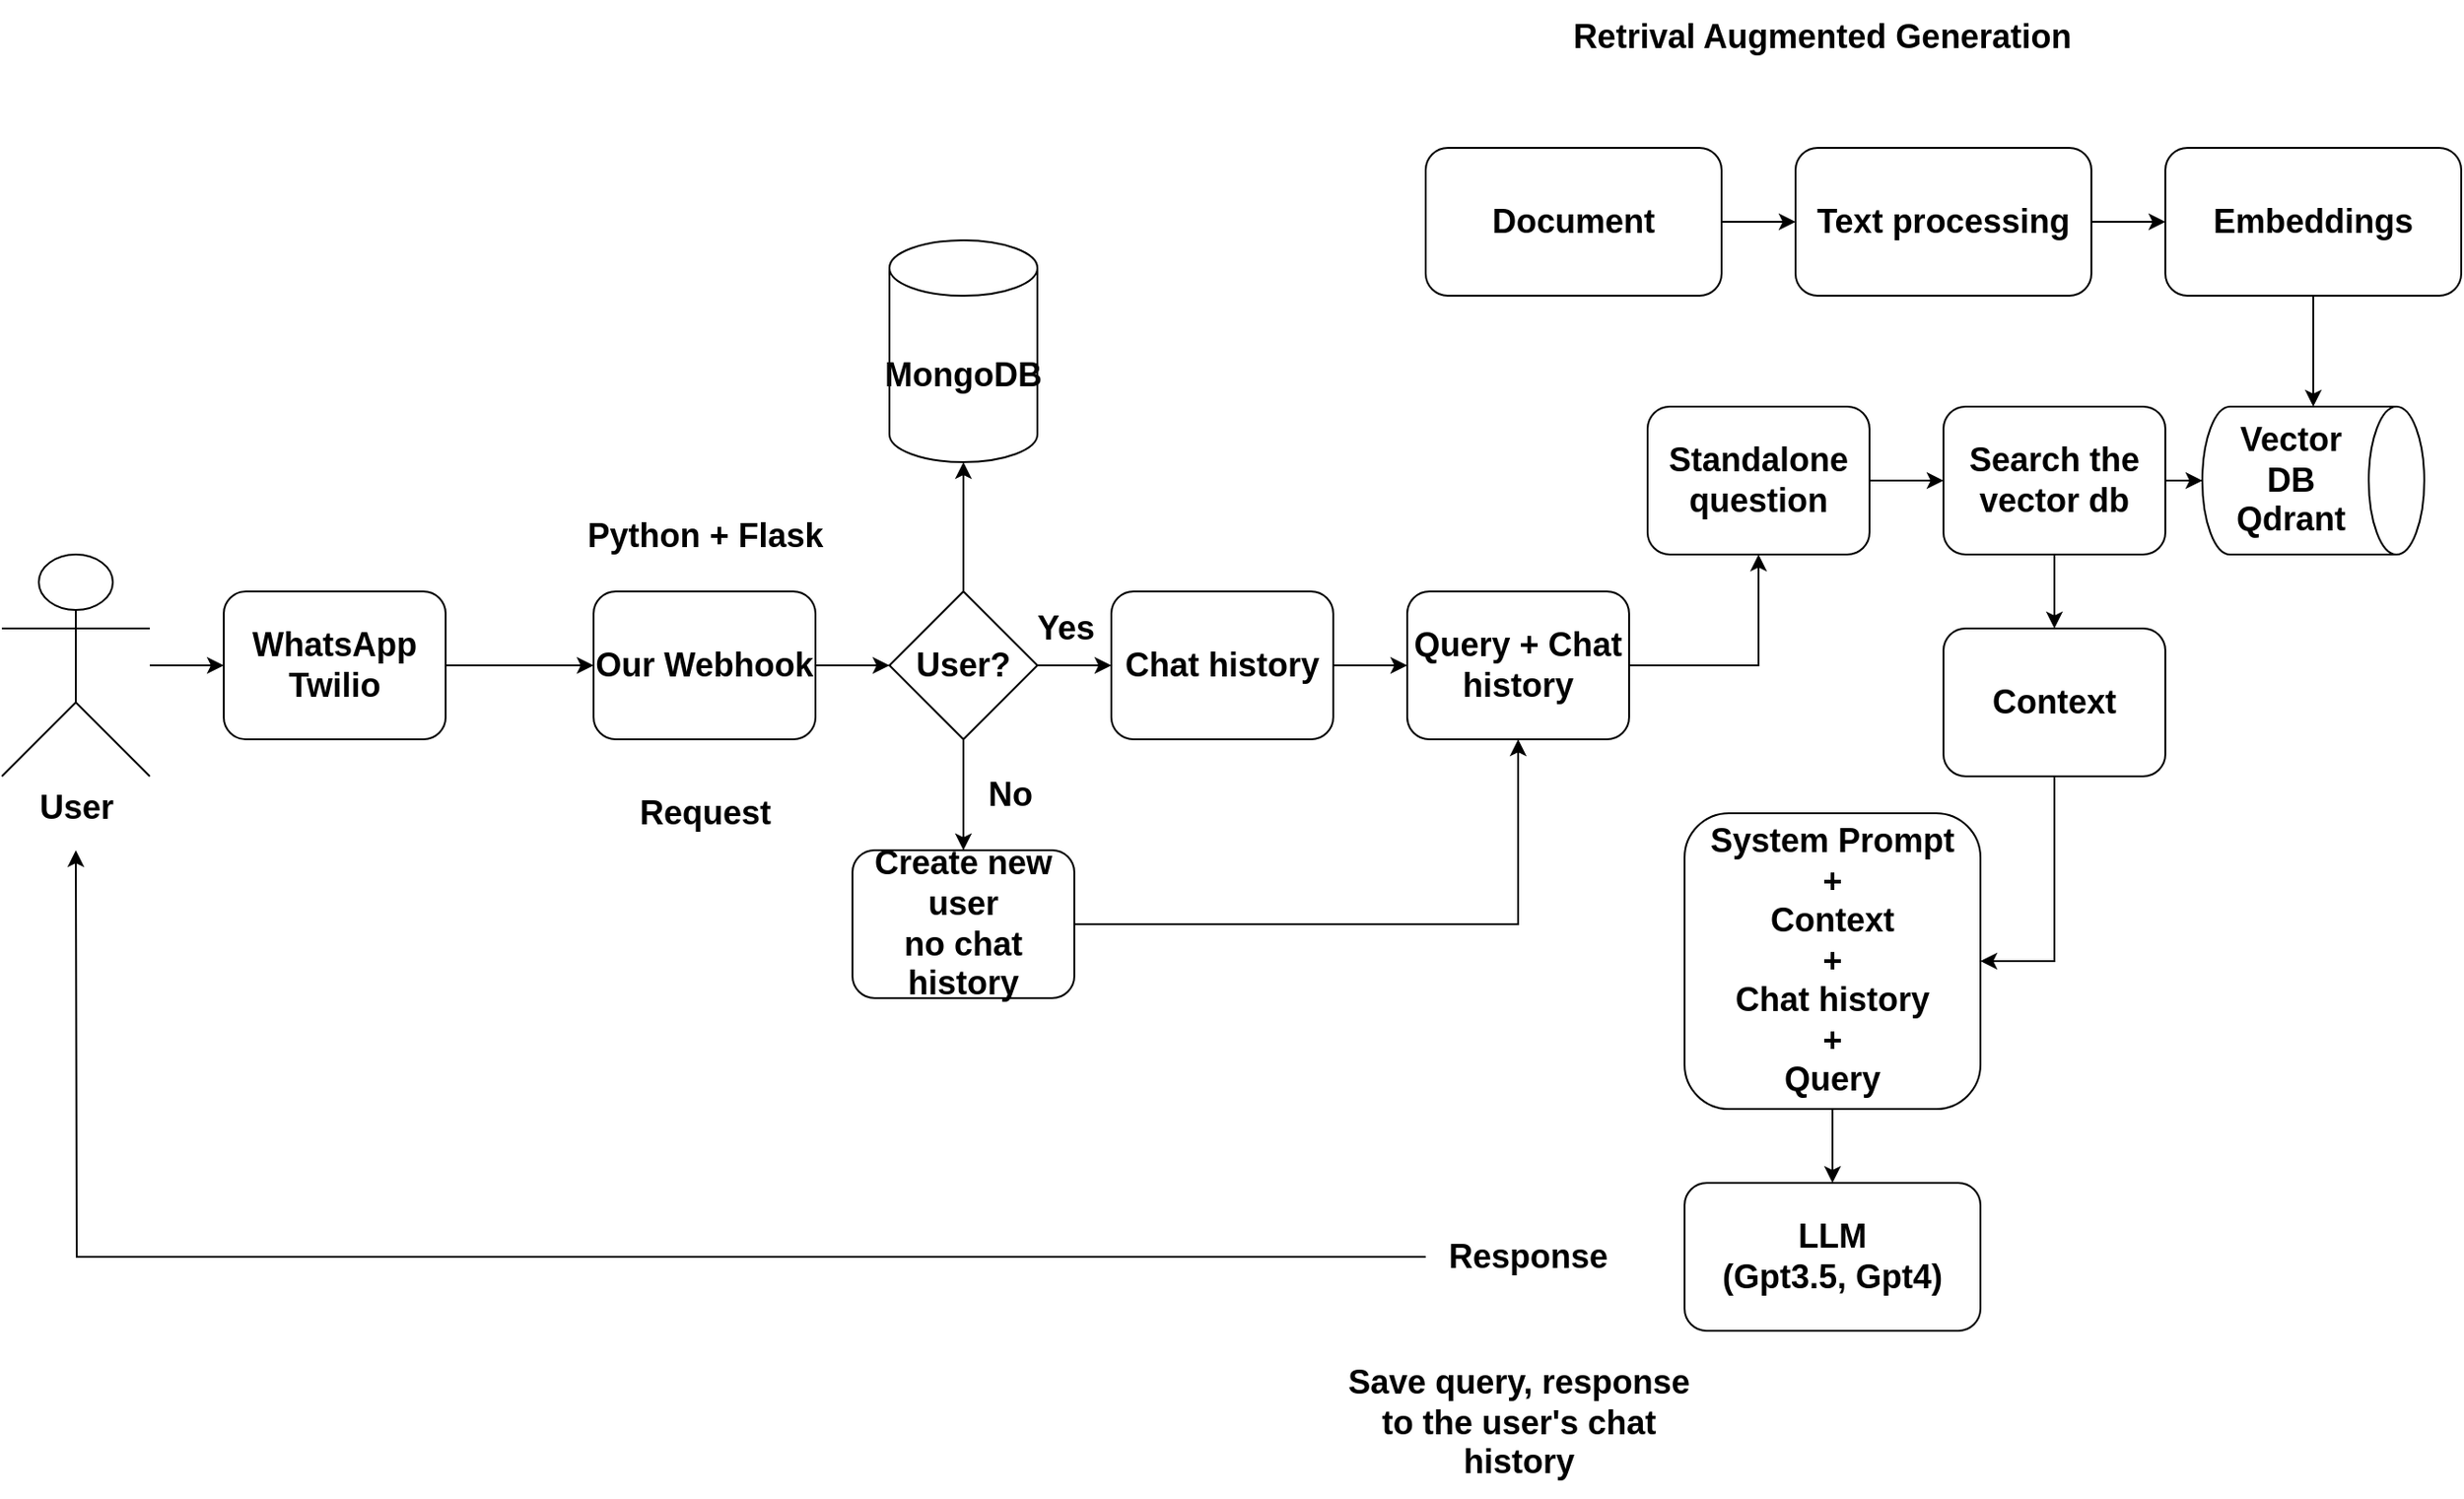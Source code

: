 <mxfile version="24.6.4" type="device">
  <diagram name="Page-1" id="hHzABvkJ2kjhy02HxbDV">
    <mxGraphModel dx="2261" dy="875" grid="1" gridSize="10" guides="1" tooltips="1" connect="1" arrows="1" fold="1" page="1" pageScale="1" pageWidth="827" pageHeight="1169" math="0" shadow="0">
      <root>
        <mxCell id="0" />
        <mxCell id="1" parent="0" />
        <mxCell id="qzmTWsQdhkkjeLgQCsVu-4" value="" style="edgeStyle=orthogonalEdgeStyle;rounded=0;orthogonalLoop=1;jettySize=auto;html=1;" parent="1" source="qzmTWsQdhkkjeLgQCsVu-1" target="qzmTWsQdhkkjeLgQCsVu-2" edge="1">
          <mxGeometry relative="1" as="geometry" />
        </mxCell>
        <mxCell id="qzmTWsQdhkkjeLgQCsVu-1" value="&lt;b&gt;&lt;font style=&quot;font-size: 18px;&quot;&gt;Document&lt;/font&gt;&lt;/b&gt;" style="rounded=1;whiteSpace=wrap;html=1;" parent="1" vertex="1">
          <mxGeometry x="490" y="140" width="160" height="80" as="geometry" />
        </mxCell>
        <mxCell id="qzmTWsQdhkkjeLgQCsVu-5" value="" style="edgeStyle=orthogonalEdgeStyle;rounded=0;orthogonalLoop=1;jettySize=auto;html=1;" parent="1" source="qzmTWsQdhkkjeLgQCsVu-2" target="qzmTWsQdhkkjeLgQCsVu-3" edge="1">
          <mxGeometry relative="1" as="geometry" />
        </mxCell>
        <mxCell id="qzmTWsQdhkkjeLgQCsVu-2" value="&lt;span style=&quot;font-size: 18px;&quot;&gt;&lt;b&gt;Text processing&lt;/b&gt;&lt;/span&gt;" style="rounded=1;whiteSpace=wrap;html=1;" parent="1" vertex="1">
          <mxGeometry x="690" y="140" width="160" height="80" as="geometry" />
        </mxCell>
        <mxCell id="qzmTWsQdhkkjeLgQCsVu-7" value="" style="edgeStyle=orthogonalEdgeStyle;rounded=0;orthogonalLoop=1;jettySize=auto;html=1;" parent="1" source="qzmTWsQdhkkjeLgQCsVu-3" target="qzmTWsQdhkkjeLgQCsVu-6" edge="1">
          <mxGeometry relative="1" as="geometry" />
        </mxCell>
        <mxCell id="qzmTWsQdhkkjeLgQCsVu-3" value="&lt;b&gt;&lt;font style=&quot;font-size: 18px;&quot;&gt;Embeddings&lt;/font&gt;&lt;/b&gt;" style="rounded=1;whiteSpace=wrap;html=1;" parent="1" vertex="1">
          <mxGeometry x="890" y="140" width="160" height="80" as="geometry" />
        </mxCell>
        <mxCell id="qzmTWsQdhkkjeLgQCsVu-6" value="&lt;b&gt;&lt;font style=&quot;font-size: 18px;&quot;&gt;Vector DB&lt;/font&gt;&lt;/b&gt;&lt;div&gt;&lt;b&gt;&lt;font style=&quot;font-size: 18px;&quot;&gt;Qdrant&lt;/font&gt;&lt;/b&gt;&lt;/div&gt;" style="shape=cylinder3;whiteSpace=wrap;html=1;boundedLbl=1;backgroundOutline=1;size=15;direction=south;" parent="1" vertex="1">
          <mxGeometry x="910" y="280" width="120" height="80" as="geometry" />
        </mxCell>
        <mxCell id="Fwh8QjtktjgJN7Zq82JZ-2" value="" style="edgeStyle=orthogonalEdgeStyle;rounded=0;orthogonalLoop=1;jettySize=auto;html=1;" parent="1" source="qzmTWsQdhkkjeLgQCsVu-8" target="Fwh8QjtktjgJN7Zq82JZ-1" edge="1">
          <mxGeometry relative="1" as="geometry" />
        </mxCell>
        <mxCell id="qzmTWsQdhkkjeLgQCsVu-8" value="&lt;b&gt;&lt;font style=&quot;font-size: 18px;&quot;&gt;User&lt;/font&gt;&lt;/b&gt;" style="shape=umlActor;verticalLabelPosition=bottom;verticalAlign=top;html=1;outlineConnect=0;" parent="1" vertex="1">
          <mxGeometry x="-280" y="360" width="80" height="120" as="geometry" />
        </mxCell>
        <mxCell id="qzmTWsQdhkkjeLgQCsVu-14" value="" style="edgeStyle=orthogonalEdgeStyle;rounded=0;orthogonalLoop=1;jettySize=auto;html=1;" parent="1" source="qzmTWsQdhkkjeLgQCsVu-11" target="qzmTWsQdhkkjeLgQCsVu-13" edge="1">
          <mxGeometry relative="1" as="geometry" />
        </mxCell>
        <mxCell id="qzmTWsQdhkkjeLgQCsVu-11" value="&lt;span style=&quot;font-size: 18px;&quot;&gt;&lt;b&gt;Standalone question&lt;/b&gt;&lt;/span&gt;" style="rounded=1;whiteSpace=wrap;html=1;" parent="1" vertex="1">
          <mxGeometry x="610" y="280" width="120" height="80" as="geometry" />
        </mxCell>
        <mxCell id="qzmTWsQdhkkjeLgQCsVu-15" value="" style="edgeStyle=orthogonalEdgeStyle;rounded=0;orthogonalLoop=1;jettySize=auto;html=1;" parent="1" source="qzmTWsQdhkkjeLgQCsVu-13" target="qzmTWsQdhkkjeLgQCsVu-6" edge="1">
          <mxGeometry relative="1" as="geometry" />
        </mxCell>
        <mxCell id="qzmTWsQdhkkjeLgQCsVu-17" value="" style="edgeStyle=orthogonalEdgeStyle;rounded=0;orthogonalLoop=1;jettySize=auto;html=1;" parent="1" source="qzmTWsQdhkkjeLgQCsVu-13" target="qzmTWsQdhkkjeLgQCsVu-16" edge="1">
          <mxGeometry relative="1" as="geometry" />
        </mxCell>
        <mxCell id="qzmTWsQdhkkjeLgQCsVu-13" value="&lt;b&gt;&lt;font style=&quot;font-size: 18px;&quot;&gt;Search the vector db&lt;/font&gt;&lt;/b&gt;" style="rounded=1;whiteSpace=wrap;html=1;" parent="1" vertex="1">
          <mxGeometry x="770" y="280" width="120" height="80" as="geometry" />
        </mxCell>
        <mxCell id="qzmTWsQdhkkjeLgQCsVu-19" style="edgeStyle=orthogonalEdgeStyle;rounded=0;orthogonalLoop=1;jettySize=auto;html=1;entryX=1;entryY=0.5;entryDx=0;entryDy=0;" parent="1" source="qzmTWsQdhkkjeLgQCsVu-16" target="qzmTWsQdhkkjeLgQCsVu-18" edge="1">
          <mxGeometry relative="1" as="geometry" />
        </mxCell>
        <mxCell id="qzmTWsQdhkkjeLgQCsVu-16" value="&lt;b&gt;&lt;font style=&quot;font-size: 18px;&quot;&gt;Context&lt;/font&gt;&lt;/b&gt;" style="rounded=1;whiteSpace=wrap;html=1;" parent="1" vertex="1">
          <mxGeometry x="770" y="400" width="120" height="80" as="geometry" />
        </mxCell>
        <mxCell id="qzmTWsQdhkkjeLgQCsVu-22" value="" style="edgeStyle=orthogonalEdgeStyle;rounded=0;orthogonalLoop=1;jettySize=auto;html=1;" parent="1" source="qzmTWsQdhkkjeLgQCsVu-18" target="qzmTWsQdhkkjeLgQCsVu-21" edge="1">
          <mxGeometry relative="1" as="geometry" />
        </mxCell>
        <mxCell id="qzmTWsQdhkkjeLgQCsVu-18" value="&lt;b&gt;&lt;font style=&quot;font-size: 18px;&quot;&gt;System Prompt&lt;br&gt;+&lt;br&gt;Context&lt;br&gt;+&lt;br&gt;Chat history&lt;br&gt;+&lt;br&gt;Query&lt;br&gt;&lt;/font&gt;&lt;/b&gt;" style="rounded=1;whiteSpace=wrap;html=1;" parent="1" vertex="1">
          <mxGeometry x="630" y="500" width="160" height="160" as="geometry" />
        </mxCell>
        <mxCell id="qzmTWsQdhkkjeLgQCsVu-21" value="&lt;b&gt;&lt;font style=&quot;font-size: 18px;&quot;&gt;LLM&lt;br&gt;(Gpt3.5, Gpt4)&lt;br&gt;&lt;/font&gt;&lt;/b&gt;" style="rounded=1;whiteSpace=wrap;html=1;" parent="1" vertex="1">
          <mxGeometry x="630" y="700" width="160" height="80" as="geometry" />
        </mxCell>
        <mxCell id="Fwh8QjtktjgJN7Zq82JZ-20" style="edgeStyle=orthogonalEdgeStyle;rounded=0;orthogonalLoop=1;jettySize=auto;html=1;" parent="1" source="qzmTWsQdhkkjeLgQCsVu-24" edge="1">
          <mxGeometry relative="1" as="geometry">
            <mxPoint x="-240" y="520" as="targetPoint" />
          </mxGeometry>
        </mxCell>
        <mxCell id="qzmTWsQdhkkjeLgQCsVu-24" value="&lt;b&gt;&lt;font style=&quot;font-size: 18px;&quot;&gt;Response&lt;/font&gt;&lt;/b&gt;" style="text;html=1;align=center;verticalAlign=middle;resizable=0;points=[];autosize=1;strokeColor=none;fillColor=none;" parent="1" vertex="1">
          <mxGeometry x="490" y="720" width="110" height="40" as="geometry" />
        </mxCell>
        <mxCell id="KwWgteZ0I7pdGQGwFU1C-1" value="&lt;b&gt;&lt;font style=&quot;font-size: 18px;&quot;&gt;Retrival Augmented Generation&lt;/font&gt;&lt;/b&gt;" style="text;html=1;align=center;verticalAlign=middle;resizable=0;points=[];autosize=1;strokeColor=none;fillColor=none;" parent="1" vertex="1">
          <mxGeometry x="559" y="60" width="290" height="40" as="geometry" />
        </mxCell>
        <mxCell id="Fwh8QjtktjgJN7Zq82JZ-4" value="" style="edgeStyle=orthogonalEdgeStyle;rounded=0;orthogonalLoop=1;jettySize=auto;html=1;" parent="1" source="Fwh8QjtktjgJN7Zq82JZ-1" target="Fwh8QjtktjgJN7Zq82JZ-3" edge="1">
          <mxGeometry relative="1" as="geometry" />
        </mxCell>
        <mxCell id="Fwh8QjtktjgJN7Zq82JZ-1" value="&lt;b&gt;&lt;font style=&quot;font-size: 18px;&quot;&gt;WhatsApp&lt;/font&gt;&lt;/b&gt;&lt;div&gt;&lt;b&gt;&lt;font style=&quot;font-size: 18px;&quot;&gt;Twilio&lt;/font&gt;&lt;/b&gt;&lt;/div&gt;" style="rounded=1;whiteSpace=wrap;html=1;" parent="1" vertex="1">
          <mxGeometry x="-160" y="380" width="120" height="80" as="geometry" />
        </mxCell>
        <mxCell id="Fwh8QjtktjgJN7Zq82JZ-6" value="" style="edgeStyle=orthogonalEdgeStyle;rounded=0;orthogonalLoop=1;jettySize=auto;html=1;" parent="1" source="Fwh8QjtktjgJN7Zq82JZ-3" edge="1">
          <mxGeometry relative="1" as="geometry">
            <mxPoint x="200" y="420" as="targetPoint" />
          </mxGeometry>
        </mxCell>
        <mxCell id="Fwh8QjtktjgJN7Zq82JZ-3" value="&lt;b&gt;&lt;font style=&quot;font-size: 18px;&quot;&gt;Our Webhook&lt;/font&gt;&lt;/b&gt;" style="rounded=1;whiteSpace=wrap;html=1;" parent="1" vertex="1">
          <mxGeometry x="40" y="380" width="120" height="80" as="geometry" />
        </mxCell>
        <mxCell id="Fwh8QjtktjgJN7Zq82JZ-9" value="" style="edgeStyle=orthogonalEdgeStyle;rounded=0;orthogonalLoop=1;jettySize=auto;html=1;" parent="1" source="Fwh8QjtktjgJN7Zq82JZ-7" target="Fwh8QjtktjgJN7Zq82JZ-8" edge="1">
          <mxGeometry relative="1" as="geometry" />
        </mxCell>
        <mxCell id="Fwh8QjtktjgJN7Zq82JZ-11" value="" style="edgeStyle=orthogonalEdgeStyle;rounded=0;orthogonalLoop=1;jettySize=auto;html=1;" parent="1" source="Fwh8QjtktjgJN7Zq82JZ-7" target="Fwh8QjtktjgJN7Zq82JZ-10" edge="1">
          <mxGeometry relative="1" as="geometry" />
        </mxCell>
        <mxCell id="Fwh8QjtktjgJN7Zq82JZ-15" value="" style="edgeStyle=orthogonalEdgeStyle;rounded=0;orthogonalLoop=1;jettySize=auto;html=1;" parent="1" source="Fwh8QjtktjgJN7Zq82JZ-7" target="Fwh8QjtktjgJN7Zq82JZ-14" edge="1">
          <mxGeometry relative="1" as="geometry" />
        </mxCell>
        <mxCell id="Fwh8QjtktjgJN7Zq82JZ-7" value="&lt;b&gt;&lt;font style=&quot;font-size: 18px;&quot;&gt;User?&lt;/font&gt;&lt;/b&gt;" style="rhombus;whiteSpace=wrap;html=1;" parent="1" vertex="1">
          <mxGeometry x="200" y="380" width="80" height="80" as="geometry" />
        </mxCell>
        <mxCell id="Fwh8QjtktjgJN7Zq82JZ-8" value="&lt;b&gt;&lt;font style=&quot;font-size: 18px;&quot;&gt;MongoDB&lt;/font&gt;&lt;/b&gt;" style="shape=cylinder3;whiteSpace=wrap;html=1;boundedLbl=1;backgroundOutline=1;size=15;" parent="1" vertex="1">
          <mxGeometry x="200" y="190" width="80" height="120" as="geometry" />
        </mxCell>
        <mxCell id="Fwh8QjtktjgJN7Zq82JZ-18" value="" style="edgeStyle=orthogonalEdgeStyle;rounded=0;orthogonalLoop=1;jettySize=auto;html=1;" parent="1" source="Fwh8QjtktjgJN7Zq82JZ-10" target="Fwh8QjtktjgJN7Zq82JZ-17" edge="1">
          <mxGeometry relative="1" as="geometry" />
        </mxCell>
        <mxCell id="Fwh8QjtktjgJN7Zq82JZ-10" value="&lt;b&gt;&lt;font style=&quot;font-size: 18px;&quot;&gt;Chat history&lt;/font&gt;&lt;/b&gt;" style="rounded=1;whiteSpace=wrap;html=1;" parent="1" vertex="1">
          <mxGeometry x="320" y="380" width="120" height="80" as="geometry" />
        </mxCell>
        <mxCell id="Fwh8QjtktjgJN7Zq82JZ-12" value="&lt;font style=&quot;font-size: 18px;&quot;&gt;&lt;b&gt;Yes&lt;/b&gt;&lt;/font&gt;" style="text;html=1;align=center;verticalAlign=middle;resizable=0;points=[];autosize=1;strokeColor=none;fillColor=none;" parent="1" vertex="1">
          <mxGeometry x="270" y="380" width="50" height="40" as="geometry" />
        </mxCell>
        <mxCell id="Fwh8QjtktjgJN7Zq82JZ-13" value="&lt;font style=&quot;font-size: 18px;&quot;&gt;&lt;b&gt;No&lt;/b&gt;&lt;/font&gt;" style="text;html=1;align=center;verticalAlign=middle;resizable=0;points=[];autosize=1;strokeColor=none;fillColor=none;" parent="1" vertex="1">
          <mxGeometry x="240" y="470" width="50" height="40" as="geometry" />
        </mxCell>
        <mxCell id="Fwh8QjtktjgJN7Zq82JZ-19" style="edgeStyle=orthogonalEdgeStyle;rounded=0;orthogonalLoop=1;jettySize=auto;html=1;entryX=0.5;entryY=1;entryDx=0;entryDy=0;" parent="1" source="Fwh8QjtktjgJN7Zq82JZ-14" target="Fwh8QjtktjgJN7Zq82JZ-17" edge="1">
          <mxGeometry relative="1" as="geometry" />
        </mxCell>
        <mxCell id="Fwh8QjtktjgJN7Zq82JZ-14" value="&lt;b&gt;&lt;font style=&quot;font-size: 18px;&quot;&gt;Create new user&lt;/font&gt;&lt;/b&gt;&lt;div&gt;&lt;b&gt;&lt;font style=&quot;font-size: 18px;&quot;&gt;no chat history&lt;/font&gt;&lt;/b&gt;&lt;/div&gt;" style="rounded=1;whiteSpace=wrap;html=1;" parent="1" vertex="1">
          <mxGeometry x="180" y="520" width="120" height="80" as="geometry" />
        </mxCell>
        <mxCell id="Fwh8QjtktjgJN7Zq82JZ-16" value="&lt;b&gt;&lt;font style=&quot;font-size: 18px;&quot;&gt;Request&lt;/font&gt;&lt;/b&gt;" style="text;html=1;align=center;verticalAlign=middle;resizable=0;points=[];autosize=1;strokeColor=none;fillColor=none;" parent="1" vertex="1">
          <mxGeometry x="55" y="480" width="90" height="40" as="geometry" />
        </mxCell>
        <mxCell id="Fwh8QjtktjgJN7Zq82JZ-22" style="edgeStyle=orthogonalEdgeStyle;rounded=0;orthogonalLoop=1;jettySize=auto;html=1;" parent="1" source="Fwh8QjtktjgJN7Zq82JZ-17" target="qzmTWsQdhkkjeLgQCsVu-11" edge="1">
          <mxGeometry relative="1" as="geometry" />
        </mxCell>
        <mxCell id="Fwh8QjtktjgJN7Zq82JZ-17" value="&lt;b&gt;&lt;font style=&quot;font-size: 18px;&quot;&gt;Query + Chat history&lt;/font&gt;&lt;/b&gt;" style="rounded=1;whiteSpace=wrap;html=1;" parent="1" vertex="1">
          <mxGeometry x="480" y="380" width="120" height="80" as="geometry" />
        </mxCell>
        <mxCell id="Fwh8QjtktjgJN7Zq82JZ-21" value="&lt;b&gt;&lt;font style=&quot;font-size: 18px;&quot;&gt;Python + Flask&lt;/font&gt;&lt;/b&gt;" style="text;html=1;align=center;verticalAlign=middle;resizable=0;points=[];autosize=1;strokeColor=none;fillColor=none;" parent="1" vertex="1">
          <mxGeometry x="25" y="330" width="150" height="40" as="geometry" />
        </mxCell>
        <mxCell id="Fwh8QjtktjgJN7Zq82JZ-24" value="&lt;b&gt;&lt;font style=&quot;font-size: 18px;&quot;&gt;Save query, response&lt;/font&gt;&lt;/b&gt;&lt;div&gt;&lt;b&gt;&lt;font style=&quot;font-size: 18px;&quot;&gt;to the user&#39;s chat&lt;/font&gt;&lt;/b&gt;&lt;/div&gt;&lt;div&gt;&lt;b&gt;&lt;font style=&quot;font-size: 18px;&quot;&gt;history&lt;/font&gt;&lt;/b&gt;&lt;/div&gt;" style="text;html=1;align=center;verticalAlign=middle;resizable=0;points=[];autosize=1;strokeColor=none;fillColor=none;" parent="1" vertex="1">
          <mxGeometry x="435" y="790" width="210" height="80" as="geometry" />
        </mxCell>
      </root>
    </mxGraphModel>
  </diagram>
</mxfile>
